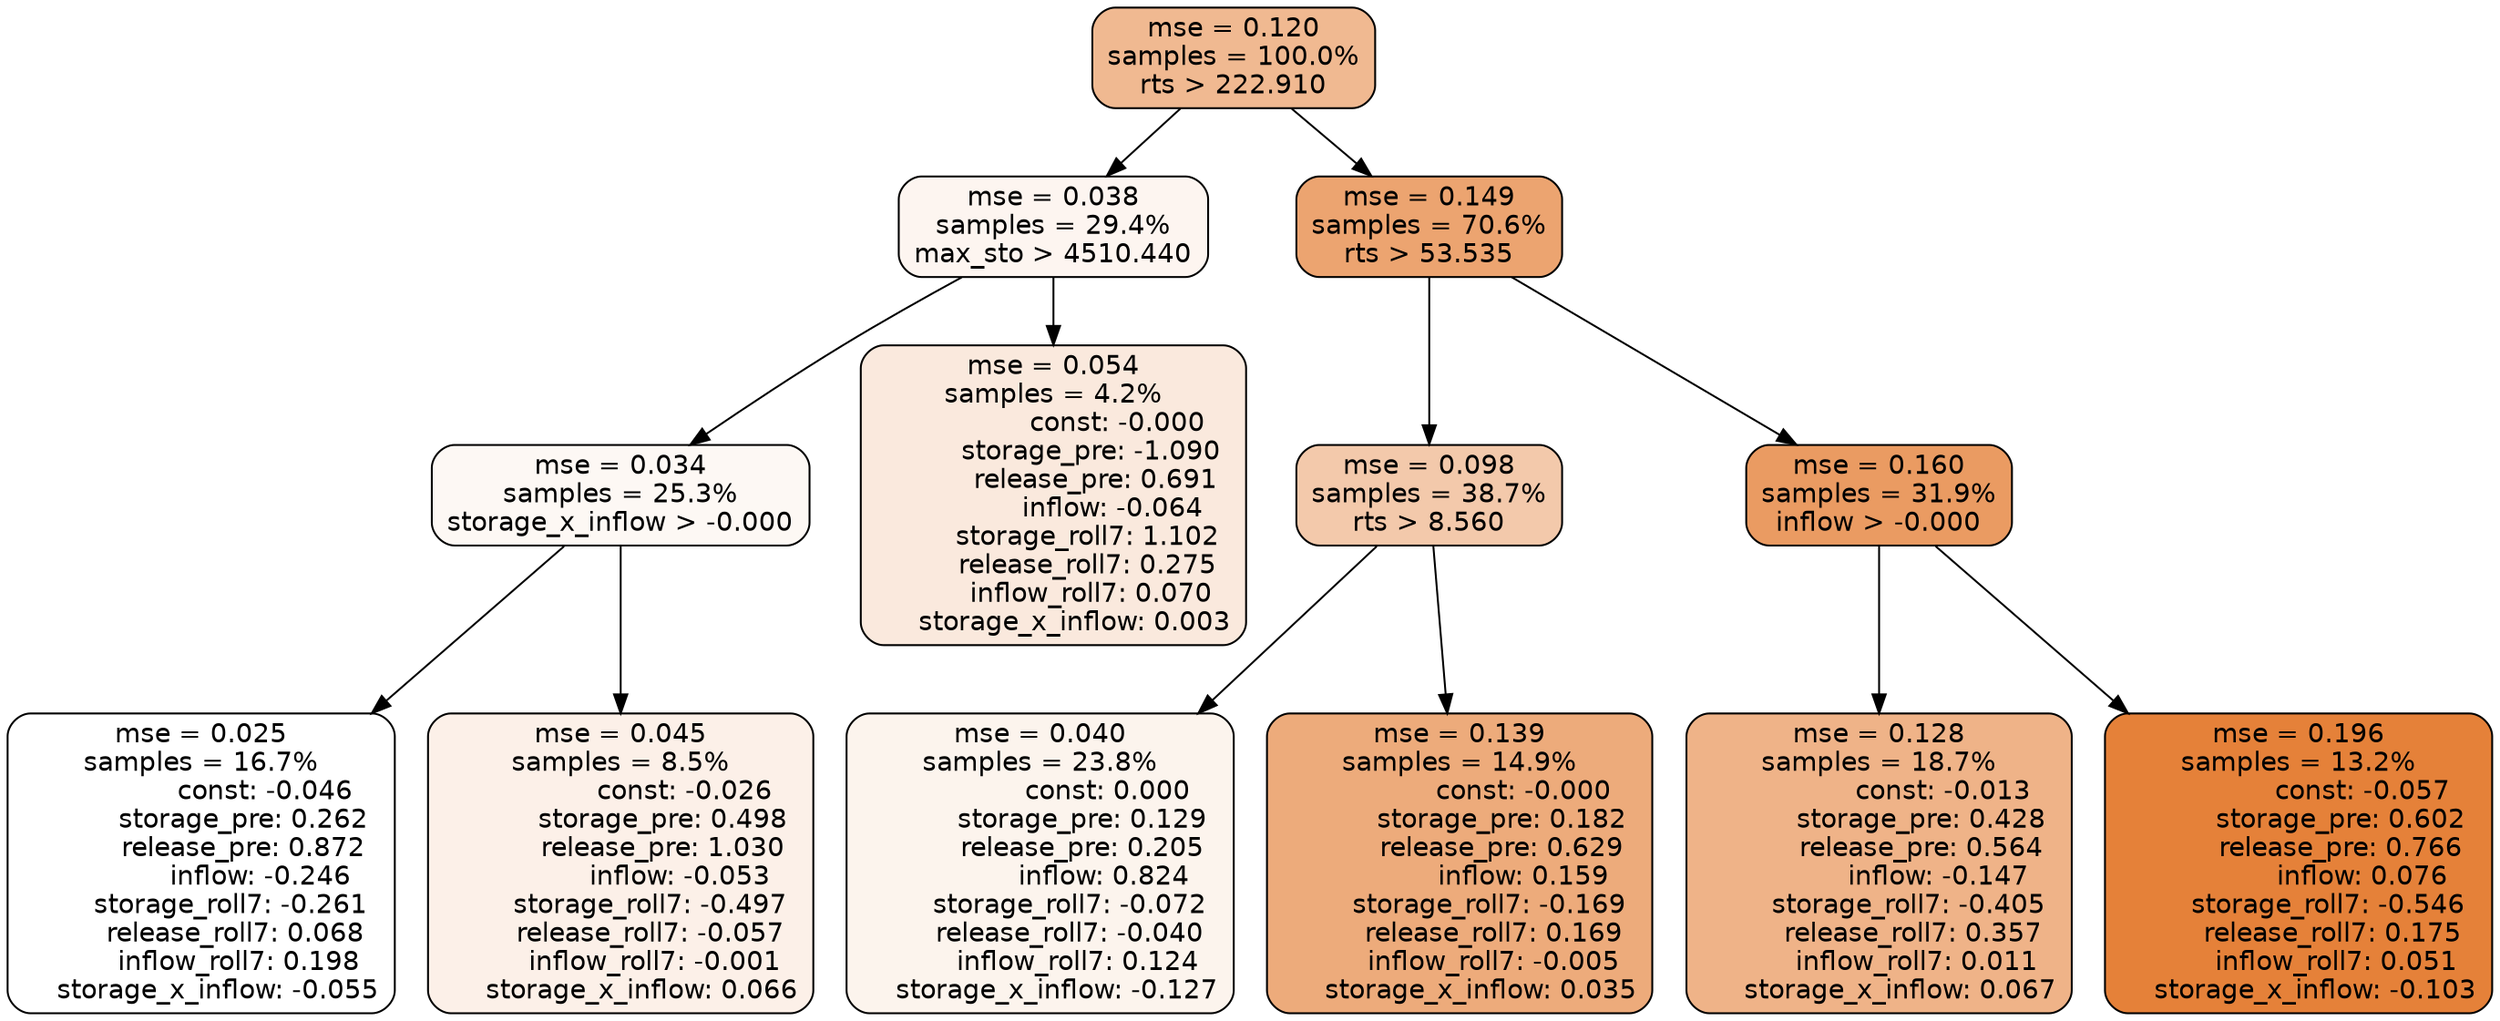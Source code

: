 digraph tree {
node [shape=rectangle, style="filled, rounded", color="black", fontname=helvetica] ;
edge [fontname=helvetica] ;
	"0" [label="mse = 0.120
samples = 100.0%
rts > 222.910", fillcolor="#f0b991"]
	"8" [label="mse = 0.038
samples = 29.4%
max_sto > 4510.440", fillcolor="#fdf5f0"]
	"1" [label="mse = 0.149
samples = 70.6%
rts > 53.535", fillcolor="#eca470"]
	"9" [label="mse = 0.034
samples = 25.3%
storage_x_inflow > -0.000", fillcolor="#fdf8f4"]
	"12" [label="mse = 0.054
samples = 4.2%
               const: -0.000
         storage_pre: -1.090
          release_pre: 0.691
              inflow: -0.064
        storage_roll7: 1.102
        release_roll7: 0.275
         inflow_roll7: 0.070
     storage_x_inflow: 0.003", fillcolor="#fae9dd"]
	"2" [label="mse = 0.098
samples = 38.7%
rts > 8.560", fillcolor="#f3c9ab"]
	"5" [label="mse = 0.160
samples = 31.9%
inflow > -0.000", fillcolor="#ea9b62"]
	"10" [label="mse = 0.025
samples = 16.7%
               const: -0.046
          storage_pre: 0.262
          release_pre: 0.872
              inflow: -0.246
       storage_roll7: -0.261
        release_roll7: 0.068
         inflow_roll7: 0.198
    storage_x_inflow: -0.055", fillcolor="#ffffff"]
	"11" [label="mse = 0.045
samples = 8.5%
               const: -0.026
          storage_pre: 0.498
          release_pre: 1.030
              inflow: -0.053
       storage_roll7: -0.497
       release_roll7: -0.057
        inflow_roll7: -0.001
     storage_x_inflow: 0.066", fillcolor="#fcf0e8"]
	"3" [label="mse = 0.040
samples = 23.8%
                const: 0.000
          storage_pre: 0.129
          release_pre: 0.205
               inflow: 0.824
       storage_roll7: -0.072
       release_roll7: -0.040
         inflow_roll7: 0.124
    storage_x_inflow: -0.127", fillcolor="#fcf4ed"]
	"4" [label="mse = 0.139
samples = 14.9%
               const: -0.000
          storage_pre: 0.182
          release_pre: 0.629
               inflow: 0.159
       storage_roll7: -0.169
        release_roll7: 0.169
        inflow_roll7: -0.005
     storage_x_inflow: 0.035", fillcolor="#edab7b"]
	"6" [label="mse = 0.128
samples = 18.7%
               const: -0.013
          storage_pre: 0.428
          release_pre: 0.564
              inflow: -0.147
       storage_roll7: -0.405
        release_roll7: 0.357
         inflow_roll7: 0.011
     storage_x_inflow: 0.067", fillcolor="#efb388"]
	"7" [label="mse = 0.196
samples = 13.2%
               const: -0.057
          storage_pre: 0.602
          release_pre: 0.766
               inflow: 0.076
       storage_roll7: -0.546
        release_roll7: 0.175
         inflow_roll7: 0.051
    storage_x_inflow: -0.103", fillcolor="#e58139"]

	"0" -> "1"
	"0" -> "8"
	"8" -> "9"
	"8" -> "12"
	"1" -> "2"
	"1" -> "5"
	"9" -> "10"
	"9" -> "11"
	"2" -> "3"
	"2" -> "4"
	"5" -> "6"
	"5" -> "7"
}